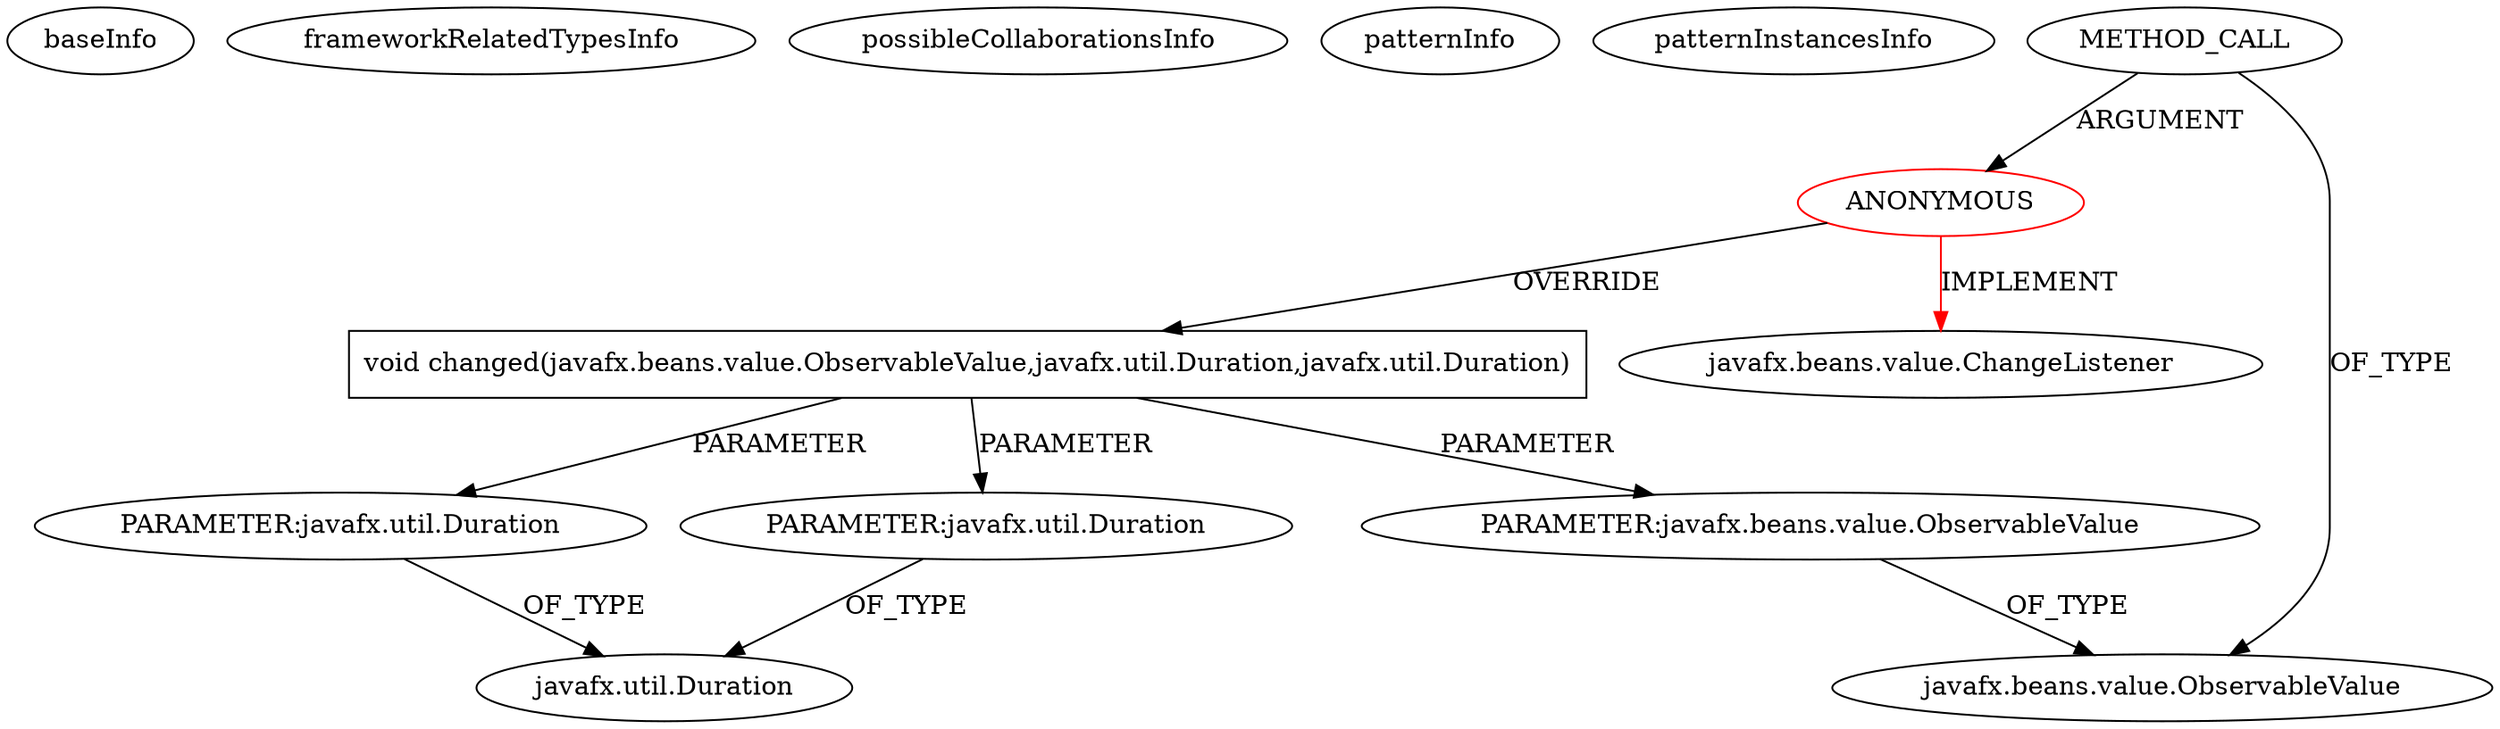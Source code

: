 digraph {
baseInfo[graphId=3834,category="pattern",isAnonymous=true,possibleRelation=false]
frameworkRelatedTypesInfo[0="javafx.beans.value.ChangeListener"]
possibleCollaborationsInfo[]
patternInfo[frequency=2.0,patternRootClient=0]
patternInstancesInfo[0="victor-fdez-hb-repo~/victor-fdez-hb-repo/hb-repo-master/FLLTutorializator/src/com/honeybadgers/flltutorial/ui/main/navigation/VideoPanel.java~void createScene()~4679",1="jackpaparian-FRED_Navigator_Classroom~/jackpaparian-FRED_Navigator_Classroom/FRED_Navigator_Classroom-master/JavaFX Code/FREDNavigatorTopic1/src/frednavigatortopic1/MediaControl.java~void MediaControl(javafx.scene.media.MediaPlayer)~3235"]
9[label="PARAMETER:javafx.util.Duration",vertexType="PARAMETER_DECLARATION",isFrameworkType=false]
4[label="void changed(javafx.beans.value.ObservableValue,javafx.util.Duration,javafx.util.Duration)",vertexType="OVERRIDING_METHOD_DECLARATION",isFrameworkType=false,shape=box]
7[label="PARAMETER:javafx.util.Duration",vertexType="PARAMETER_DECLARATION",isFrameworkType=false]
0[label="ANONYMOUS",vertexType="ROOT_ANONYMOUS_DECLARATION",isFrameworkType=false,color=red]
1[label="javafx.beans.value.ChangeListener",vertexType="FRAMEWORK_INTERFACE_TYPE",isFrameworkType=false]
2[label="METHOD_CALL",vertexType="OUTSIDE_CALL",isFrameworkType=false]
5[label="PARAMETER:javafx.beans.value.ObservableValue",vertexType="PARAMETER_DECLARATION",isFrameworkType=false]
8[label="javafx.util.Duration",vertexType="FRAMEWORK_CLASS_TYPE",isFrameworkType=false]
3[label="javafx.beans.value.ObservableValue",vertexType="FRAMEWORK_INTERFACE_TYPE",isFrameworkType=false]
4->5[label="PARAMETER"]
9->8[label="OF_TYPE"]
7->8[label="OF_TYPE"]
5->3[label="OF_TYPE"]
2->3[label="OF_TYPE"]
0->4[label="OVERRIDE"]
4->7[label="PARAMETER"]
0->1[label="IMPLEMENT",color=red]
4->9[label="PARAMETER"]
2->0[label="ARGUMENT"]
}
